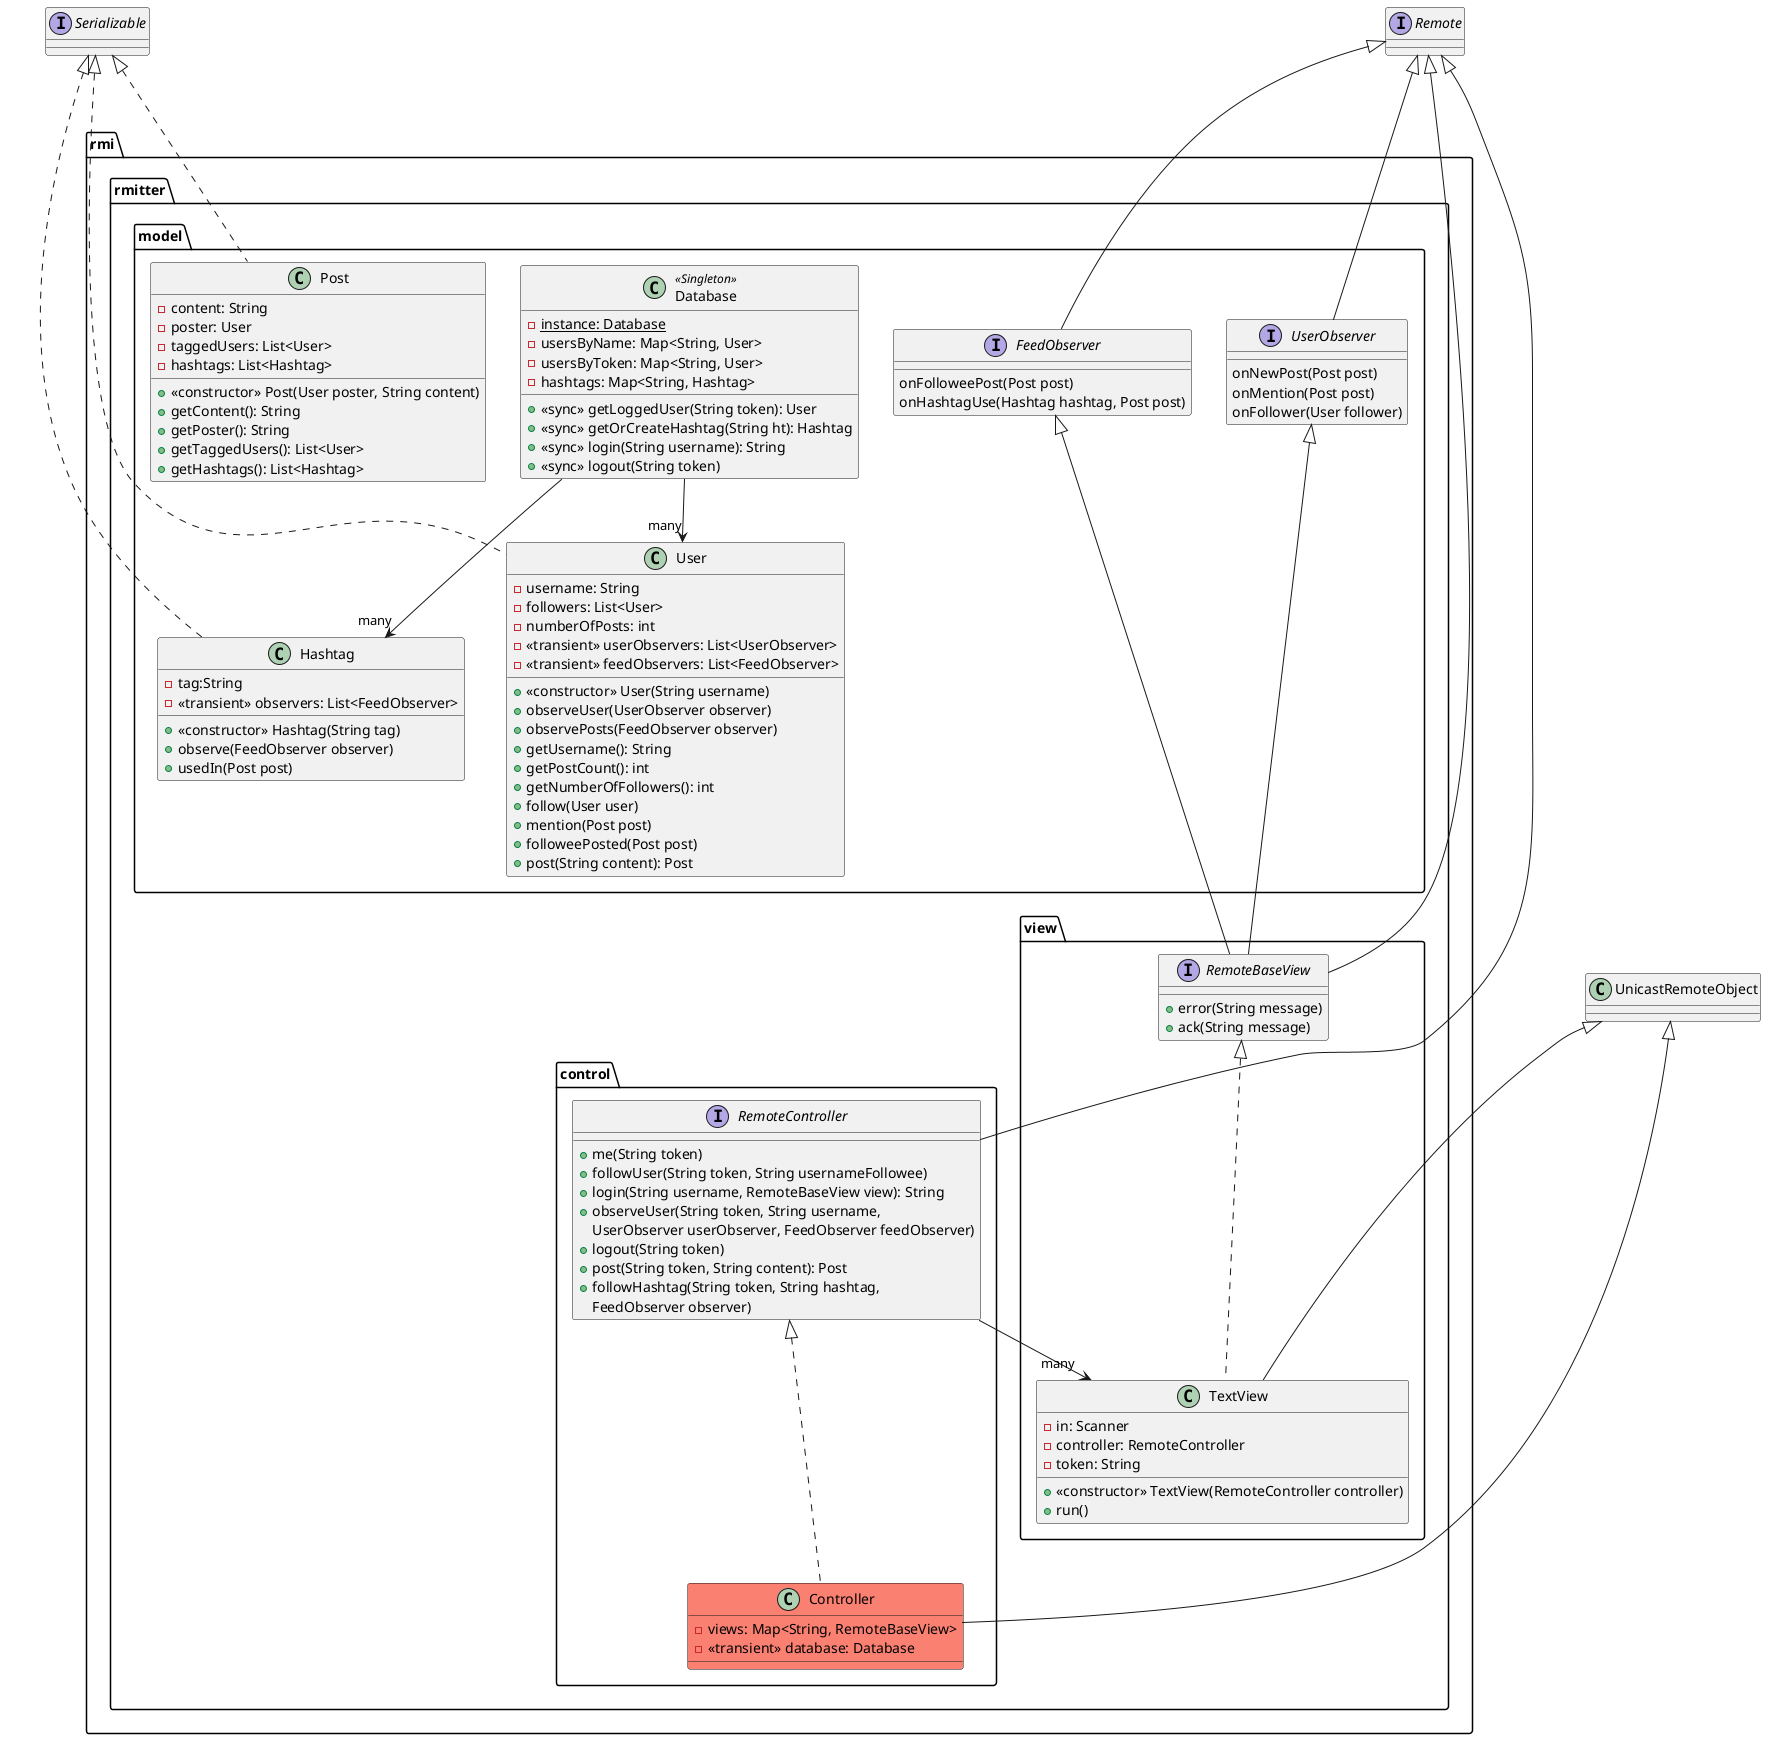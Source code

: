 @startuml


interface Serializable
interface Remote
class UnicastRemoteObject

package rmi.rmitter {

package model {

class Database <<Singleton>> {
{static} - instance: Database
- usersByName: Map<String, User>
- usersByToken: Map<String, User>
- hashtags: Map<String, Hashtag>
+ <<sync>> getLoggedUser(String token): User
+ <<sync>> getOrCreateHashtag(String ht): Hashtag
+ <<sync>> login(String username): String
+ <<sync>> logout(String token)
}

class Post {
- content: String
- poster: User
- taggedUsers: List<User>
- hashtags: List<Hashtag>
+ <<constructor>> Post(User poster, String content)
+ getContent(): String
+ getPoster(): String
+ getTaggedUsers(): List<User>
+ getHashtags(): List<Hashtag>
}

class User {
- username: String
- followers: List<User>
- numberOfPosts: int
- <<transient>> userObservers: List<UserObserver>
- <<transient>> feedObservers: List<FeedObserver>
+ <<constructor>> User(String username)
+ observeUser(UserObserver observer)
+ observePosts(FeedObserver observer)
+ getUsername(): String
+ getPostCount(): int
+ getNumberOfFollowers(): int
+ follow(User user)
+ mention(Post post)
+ followeePosted(Post post)
+ post(String content): Post
}

class Hashtag {
- tag:String
- <<transient>> observers: List<FeedObserver>
+ <<constructor>> Hashtag(String tag)
+ observe(FeedObserver observer)
+ usedIn(Post post)
}

interface FeedObserver {
onFolloweePost(Post post)
onHashtagUse(Hashtag hashtag, Post post)
}

interface UserObserver {
onNewPost(Post post)
onMention(Post post)
onFollower(User follower)
}

Remote <|--- FeedObserver
Remote <|--- UserObserver
Serializable <|... Post
Serializable <|... User
Serializable <|... Hashtag
Database --> "many" User
Database --> "many" Hashtag
}

package control {

interface RemoteController {
+ me(String token)
+ followUser(String token, String usernameFollowee)
+ login(String username, RemoteBaseView view): String
+ observeUser(String token, String username,
UserObserver userObserver, FeedObserver feedObserver)
+ logout(String token)
+ post(String token, String content): Post
+ followHashtag(String token, String hashtag,
FeedObserver observer)
}

class Controller #FA8072 {
- views: Map<String, RemoteBaseView>
- <<transient>> database: Database
}

Remote <|--- RemoteController
RemoteController <|... Controller
UnicastRemoteObject <|--- Controller
}

package view {

interface RemoteBaseView {
+ error(String message)
+ ack(String message)
}

class TextView {
- in: Scanner
- controller: RemoteController
- token: String
+ <<constructor>> TextView(RemoteController controller)
+ run()
}

Remote <|--- RemoteBaseView
UserObserver <|--- RemoteBaseView
FeedObserver <|--- RemoteBaseView
RemoteBaseView <|... TextView
UnicastRemoteObject <|--- TextView

}

RemoteController --> "many" TextView

'class Client #FA8072
'class Server #FA8072

'Client --> TextView : instantiate
'Server --> RemoteController : instantiate
'Server --> RemoteController : "publish on RMI register"

}

@enduml